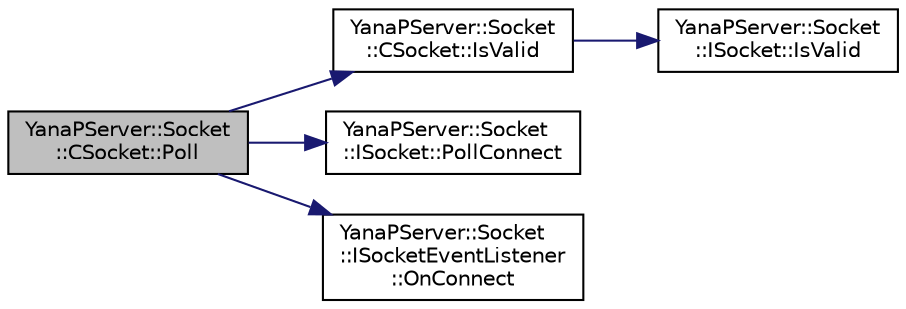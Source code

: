 digraph "YanaPServer::Socket::CSocket::Poll"
{
  edge [fontname="Helvetica",fontsize="10",labelfontname="Helvetica",labelfontsize="10"];
  node [fontname="Helvetica",fontsize="10",shape=record];
  rankdir="LR";
  Node20 [label="YanaPServer::Socket\l::CSocket::Poll",height=0.2,width=0.4,color="black", fillcolor="grey75", style="filled", fontcolor="black"];
  Node20 -> Node21 [color="midnightblue",fontsize="10",style="solid",fontname="Helvetica"];
  Node21 [label="YanaPServer::Socket\l::CSocket::IsValid",height=0.2,width=0.4,color="black", fillcolor="white", style="filled",URL="$class_yana_p_server_1_1_socket_1_1_c_socket.html#a8fadeb20cdfec76d61b5547183fd2a8c",tooltip="有効か？ "];
  Node21 -> Node22 [color="midnightblue",fontsize="10",style="solid",fontname="Helvetica"];
  Node22 [label="YanaPServer::Socket\l::ISocket::IsValid",height=0.2,width=0.4,color="black", fillcolor="white", style="filled",URL="$class_yana_p_server_1_1_socket_1_1_i_socket.html#a052f5ae17dc9ae6ab0ef4d1e3358948c",tooltip="有効か？ "];
  Node20 -> Node23 [color="midnightblue",fontsize="10",style="solid",fontname="Helvetica"];
  Node23 [label="YanaPServer::Socket\l::ISocket::PollConnect",height=0.2,width=0.4,color="black", fillcolor="white", style="filled",URL="$class_yana_p_server_1_1_socket_1_1_i_socket.html#a58e05676c80c5d1fad2c98a73bff56f4",tooltip="接続されるまで毎フレーム実行される処理 "];
  Node20 -> Node24 [color="midnightblue",fontsize="10",style="solid",fontname="Helvetica"];
  Node24 [label="YanaPServer::Socket\l::ISocketEventListener\l::OnConnect",height=0.2,width=0.4,color="black", fillcolor="white", style="filled",URL="$class_yana_p_server_1_1_socket_1_1_i_socket_event_listener.html#a5403eb40fd5d2a3df6ce859b47e9b403",tooltip="接続された "];
}

